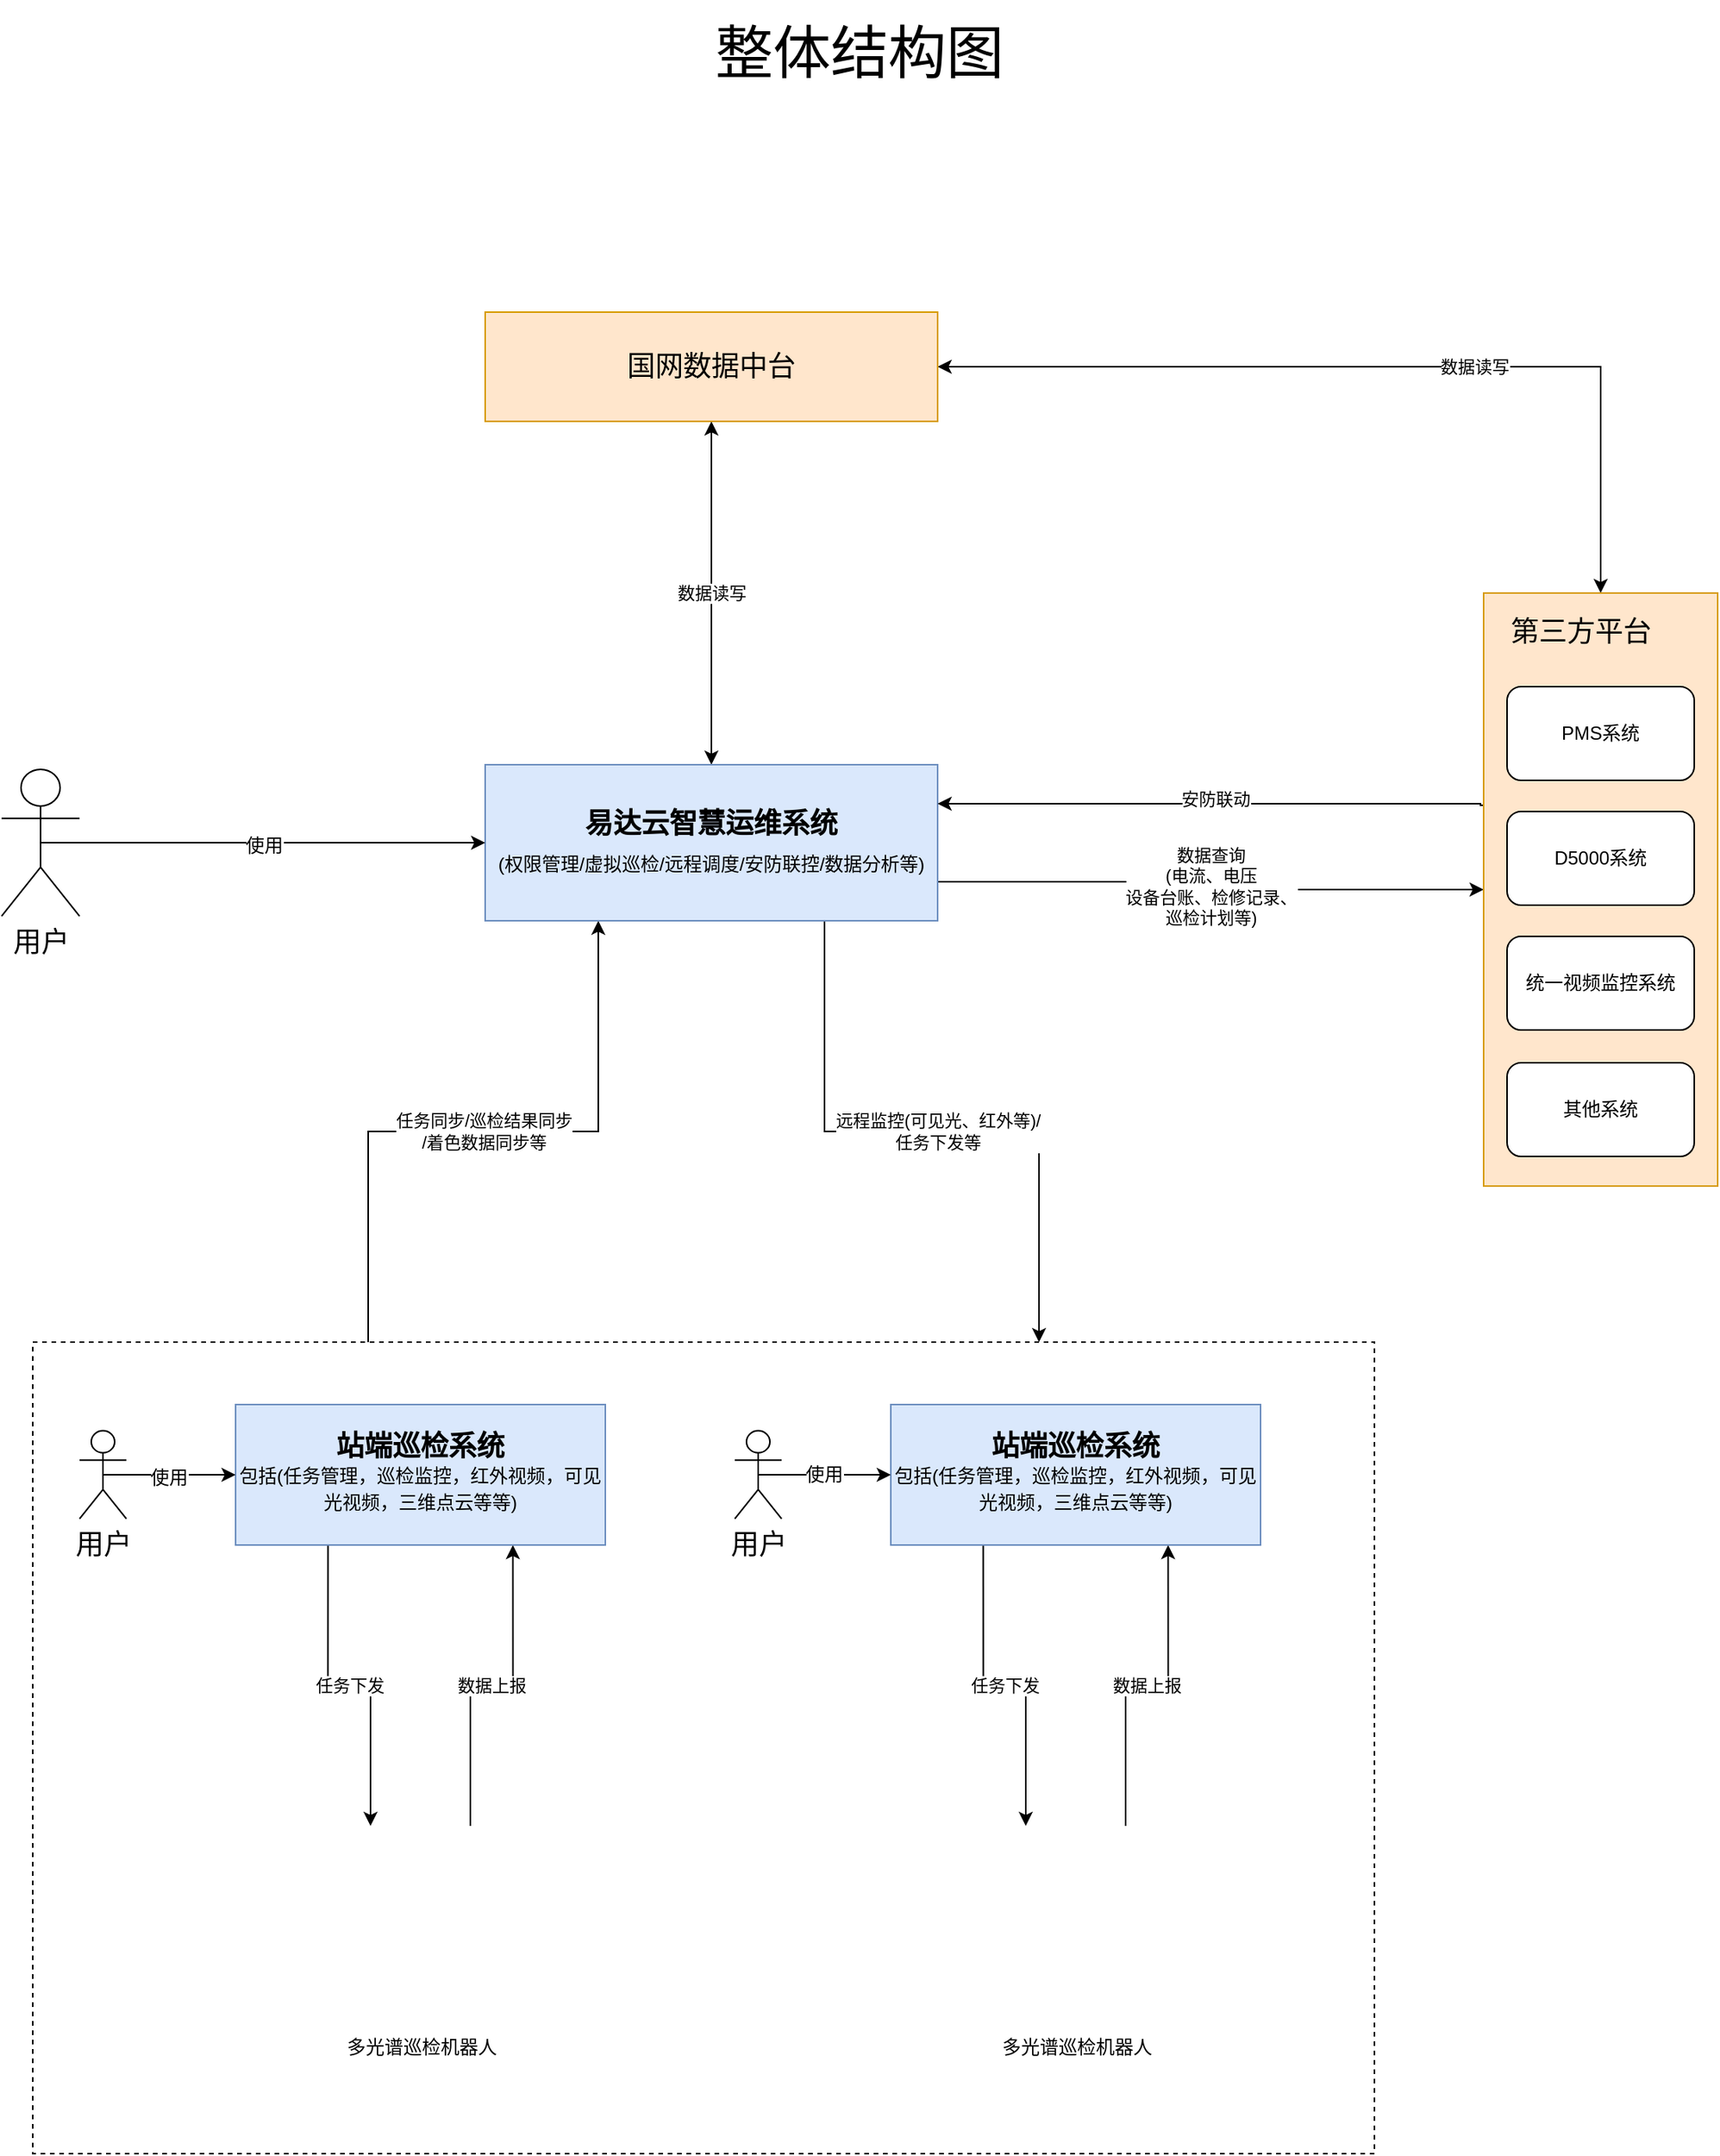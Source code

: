 <mxfile version="13.0.1" type="github">
  <diagram id="0OOSGcVvR7OFmxbcjkcZ" name="第 1 页">
    <mxGraphModel dx="3107" dy="1693" grid="1" gridSize="10" guides="1" tooltips="1" connect="1" arrows="1" fold="1" page="1" pageScale="1" pageWidth="700" pageHeight="1000" math="0" shadow="0">
      <root>
        <mxCell id="0" />
        <mxCell id="1" parent="0" />
        <mxCell id="Agbn1S0HxGMe0rHe034Y-35" value="任务同步/巡检结果同步&lt;br&gt;/着色数据同步等" style="edgeStyle=orthogonalEdgeStyle;rounded=0;orthogonalLoop=1;jettySize=auto;html=1;exitX=0.25;exitY=0;exitDx=0;exitDy=0;entryX=0.25;entryY=1;entryDx=0;entryDy=0;" edge="1" parent="1" source="Agbn1S0HxGMe0rHe034Y-32" target="Agbn1S0HxGMe0rHe034Y-31">
          <mxGeometry relative="1" as="geometry" />
        </mxCell>
        <mxCell id="Agbn1S0HxGMe0rHe034Y-32" value="" style="rounded=0;whiteSpace=wrap;html=1;dashed=1;" vertex="1" parent="1">
          <mxGeometry x="170" y="890" width="860" height="520" as="geometry" />
        </mxCell>
        <mxCell id="Agbn1S0HxGMe0rHe034Y-22" value="数据上报" style="edgeStyle=orthogonalEdgeStyle;rounded=0;orthogonalLoop=1;jettySize=auto;html=1;exitX=0.75;exitY=0;exitDx=0;exitDy=0;entryX=0.75;entryY=1;entryDx=0;entryDy=0;" edge="1" parent="1" source="Agbn1S0HxGMe0rHe034Y-16" target="Agbn1S0HxGMe0rHe034Y-17">
          <mxGeometry relative="1" as="geometry" />
        </mxCell>
        <mxCell id="Agbn1S0HxGMe0rHe034Y-16" value="多光谱巡检机器人" style="shape=image;html=1;verticalAlign=top;verticalLabelPosition=bottom;labelBackgroundColor=#ffffff;imageAspect=0;aspect=fixed;image=https://cdn2.iconfinder.com/data/icons/walle/128/basket_empty.png" vertex="1" parent="1">
          <mxGeometry x="354.5" y="1200" width="128" height="128" as="geometry" />
        </mxCell>
        <mxCell id="Agbn1S0HxGMe0rHe034Y-21" value="任务下发" style="edgeStyle=orthogonalEdgeStyle;rounded=0;orthogonalLoop=1;jettySize=auto;html=1;exitX=0.25;exitY=1;exitDx=0;exitDy=0;entryX=0.25;entryY=0;entryDx=0;entryDy=0;" edge="1" parent="1" source="Agbn1S0HxGMe0rHe034Y-17" target="Agbn1S0HxGMe0rHe034Y-16">
          <mxGeometry relative="1" as="geometry" />
        </mxCell>
        <mxCell id="Agbn1S0HxGMe0rHe034Y-17" value="&lt;p style=&quot;line-height: 140%&quot;&gt;&lt;b&gt;&lt;font style=&quot;font-size: 18px&quot;&gt;站端巡检系统&lt;/font&gt;&lt;/b&gt;&lt;br&gt;包括(任务管理，巡检监控，红外视频，可见光视频，三维点云等等)&lt;/p&gt;" style="rounded=0;whiteSpace=wrap;html=1;fillColor=#dae8fc;strokeColor=#6c8ebf;" vertex="1" parent="1">
          <mxGeometry x="300" y="930" width="237" height="90" as="geometry" />
        </mxCell>
        <mxCell id="Agbn1S0HxGMe0rHe034Y-36" style="edgeStyle=orthogonalEdgeStyle;rounded=0;orthogonalLoop=1;jettySize=auto;html=1;exitX=0.75;exitY=1;exitDx=0;exitDy=0;entryX=0.75;entryY=0;entryDx=0;entryDy=0;" edge="1" parent="1" source="Agbn1S0HxGMe0rHe034Y-31" target="Agbn1S0HxGMe0rHe034Y-32">
          <mxGeometry relative="1" as="geometry" />
        </mxCell>
        <mxCell id="Agbn1S0HxGMe0rHe034Y-37" value="远程监控(可见光、红外等)/&lt;br&gt;任务下发等" style="edgeLabel;html=1;align=center;verticalAlign=middle;resizable=0;points=[];" vertex="1" connectable="0" parent="Agbn1S0HxGMe0rHe034Y-36">
          <mxGeometry x="0.019" relative="1" as="geometry">
            <mxPoint as="offset" />
          </mxGeometry>
        </mxCell>
        <mxCell id="Agbn1S0HxGMe0rHe034Y-43" value="数据查询&lt;br&gt;(电流、电压&lt;br&gt;设备台账、检修记录、&lt;br&gt;巡检计划等)" style="edgeStyle=orthogonalEdgeStyle;rounded=0;orthogonalLoop=1;jettySize=auto;html=1;exitX=1;exitY=0.75;exitDx=0;exitDy=0;" edge="1" parent="1" source="Agbn1S0HxGMe0rHe034Y-31" target="Agbn1S0HxGMe0rHe034Y-38">
          <mxGeometry relative="1" as="geometry" />
        </mxCell>
        <mxCell id="Agbn1S0HxGMe0rHe034Y-52" value="数据读写" style="edgeStyle=orthogonalEdgeStyle;rounded=0;orthogonalLoop=1;jettySize=auto;html=1;exitX=0.5;exitY=0;exitDx=0;exitDy=0;startArrow=classic;startFill=1;" edge="1" parent="1" source="Agbn1S0HxGMe0rHe034Y-31" target="Agbn1S0HxGMe0rHe034Y-46">
          <mxGeometry relative="1" as="geometry" />
        </mxCell>
        <mxCell id="Agbn1S0HxGMe0rHe034Y-31" value="&lt;p style=&quot;line-height: 200%&quot;&gt;&lt;b&gt;&lt;font style=&quot;font-size: 18px&quot;&gt;易达云智慧运维系统&lt;/font&gt;&lt;/b&gt;&lt;br&gt;(权限管理/虚拟巡检/远程调度/安防联控/数据分析等)&lt;/p&gt;" style="rounded=0;whiteSpace=wrap;html=1;fillColor=#dae8fc;strokeColor=#6c8ebf;" vertex="1" parent="1">
          <mxGeometry x="460" y="520" width="290" height="100" as="geometry" />
        </mxCell>
        <mxCell id="Agbn1S0HxGMe0rHe034Y-44" style="edgeStyle=orthogonalEdgeStyle;rounded=0;orthogonalLoop=1;jettySize=auto;html=1;entryX=1;entryY=0.25;entryDx=0;entryDy=0;exitX=0.001;exitY=0.358;exitDx=0;exitDy=0;exitPerimeter=0;" edge="1" parent="1" source="Agbn1S0HxGMe0rHe034Y-38" target="Agbn1S0HxGMe0rHe034Y-31">
          <mxGeometry relative="1" as="geometry">
            <mxPoint x="1098" y="540" as="sourcePoint" />
            <Array as="points">
              <mxPoint x="1098" y="545" />
            </Array>
          </mxGeometry>
        </mxCell>
        <mxCell id="Agbn1S0HxGMe0rHe034Y-45" value="安防联动" style="edgeLabel;html=1;align=center;verticalAlign=middle;resizable=0;points=[];" vertex="1" connectable="0" parent="Agbn1S0HxGMe0rHe034Y-44">
          <mxGeometry x="-0.011" y="-3" relative="1" as="geometry">
            <mxPoint as="offset" />
          </mxGeometry>
        </mxCell>
        <mxCell id="Agbn1S0HxGMe0rHe034Y-50" style="edgeStyle=orthogonalEdgeStyle;rounded=0;orthogonalLoop=1;jettySize=auto;html=1;exitX=0.5;exitY=0;exitDx=0;exitDy=0;entryX=1;entryY=0.5;entryDx=0;entryDy=0;startArrow=classic;startFill=1;strokeWidth=1;" edge="1" parent="1" source="Agbn1S0HxGMe0rHe034Y-38" target="Agbn1S0HxGMe0rHe034Y-46">
          <mxGeometry relative="1" as="geometry" />
        </mxCell>
        <mxCell id="Agbn1S0HxGMe0rHe034Y-51" value="数据读写" style="edgeLabel;html=1;align=center;verticalAlign=middle;resizable=0;points=[];" vertex="1" connectable="0" parent="Agbn1S0HxGMe0rHe034Y-50">
          <mxGeometry x="-0.167" y="34" relative="1" as="geometry">
            <mxPoint x="11.18" y="-34.05" as="offset" />
          </mxGeometry>
        </mxCell>
        <mxCell id="Agbn1S0HxGMe0rHe034Y-38" value="" style="rounded=0;whiteSpace=wrap;html=1;fillColor=#ffe6cc;strokeColor=#d79b00;" vertex="1" parent="1">
          <mxGeometry x="1100" y="410" width="150" height="380" as="geometry" />
        </mxCell>
        <mxCell id="Agbn1S0HxGMe0rHe034Y-39" value="PMS系统" style="rounded=1;whiteSpace=wrap;html=1;" vertex="1" parent="1">
          <mxGeometry x="1115" y="470" width="120" height="60" as="geometry" />
        </mxCell>
        <mxCell id="Agbn1S0HxGMe0rHe034Y-40" value="D5000系统" style="rounded=1;whiteSpace=wrap;html=1;" vertex="1" parent="1">
          <mxGeometry x="1115" y="550" width="120" height="60" as="geometry" />
        </mxCell>
        <mxCell id="Agbn1S0HxGMe0rHe034Y-41" value="统一视频监控系统" style="rounded=1;whiteSpace=wrap;html=1;" vertex="1" parent="1">
          <mxGeometry x="1115" y="630" width="120" height="60" as="geometry" />
        </mxCell>
        <mxCell id="Agbn1S0HxGMe0rHe034Y-42" value="其他系统" style="rounded=1;whiteSpace=wrap;html=1;" vertex="1" parent="1">
          <mxGeometry x="1115" y="711" width="120" height="60" as="geometry" />
        </mxCell>
        <mxCell id="Agbn1S0HxGMe0rHe034Y-46" value="&lt;font style=&quot;font-size: 18px&quot;&gt;国网数据中台&lt;/font&gt;" style="rounded=0;whiteSpace=wrap;html=1;fillColor=#ffe6cc;strokeColor=#d79b00;" vertex="1" parent="1">
          <mxGeometry x="460" y="230" width="290" height="70" as="geometry" />
        </mxCell>
        <mxCell id="Agbn1S0HxGMe0rHe034Y-53" value="数据上报" style="edgeStyle=orthogonalEdgeStyle;rounded=0;orthogonalLoop=1;jettySize=auto;html=1;exitX=0.75;exitY=0;exitDx=0;exitDy=0;entryX=0.75;entryY=1;entryDx=0;entryDy=0;" edge="1" parent="1" source="Agbn1S0HxGMe0rHe034Y-54" target="Agbn1S0HxGMe0rHe034Y-56">
          <mxGeometry relative="1" as="geometry" />
        </mxCell>
        <mxCell id="Agbn1S0HxGMe0rHe034Y-54" value="多光谱巡检机器人" style="shape=image;html=1;verticalAlign=top;verticalLabelPosition=bottom;labelBackgroundColor=#ffffff;imageAspect=0;aspect=fixed;image=https://cdn2.iconfinder.com/data/icons/walle/128/basket_empty.png" vertex="1" parent="1">
          <mxGeometry x="774.5" y="1200" width="128" height="128" as="geometry" />
        </mxCell>
        <mxCell id="Agbn1S0HxGMe0rHe034Y-55" value="任务下发" style="edgeStyle=orthogonalEdgeStyle;rounded=0;orthogonalLoop=1;jettySize=auto;html=1;exitX=0.25;exitY=1;exitDx=0;exitDy=0;entryX=0.25;entryY=0;entryDx=0;entryDy=0;" edge="1" parent="1" source="Agbn1S0HxGMe0rHe034Y-56" target="Agbn1S0HxGMe0rHe034Y-54">
          <mxGeometry relative="1" as="geometry" />
        </mxCell>
        <mxCell id="Agbn1S0HxGMe0rHe034Y-56" value="&lt;p style=&quot;line-height: 140%&quot;&gt;&lt;b&gt;&lt;font style=&quot;font-size: 18px&quot;&gt;站端巡检系统&lt;/font&gt;&lt;/b&gt;&lt;br&gt;包括(任务管理，巡检监控，红外视频，可见光视频，三维点云等等)&lt;/p&gt;" style="rounded=0;whiteSpace=wrap;html=1;fillColor=#dae8fc;strokeColor=#6c8ebf;" vertex="1" parent="1">
          <mxGeometry x="720" y="930" width="237" height="90" as="geometry" />
        </mxCell>
        <mxCell id="Agbn1S0HxGMe0rHe034Y-57" value="第三方平台" style="text;html=1;strokeColor=none;fillColor=none;align=center;verticalAlign=middle;whiteSpace=wrap;rounded=0;fontSize=18;" vertex="1" parent="1">
          <mxGeometry x="1115" y="425" width="95" height="20" as="geometry" />
        </mxCell>
        <mxCell id="Agbn1S0HxGMe0rHe034Y-61" value="&lt;font style=&quot;font-size: 12px&quot;&gt;使用&lt;/font&gt;" style="edgeStyle=orthogonalEdgeStyle;rounded=0;orthogonalLoop=1;jettySize=auto;html=1;exitX=0.5;exitY=0.5;exitDx=0;exitDy=0;exitPerimeter=0;startArrow=none;startFill=0;strokeWidth=1;fontSize=18;" edge="1" parent="1" source="Agbn1S0HxGMe0rHe034Y-59" target="Agbn1S0HxGMe0rHe034Y-31">
          <mxGeometry relative="1" as="geometry" />
        </mxCell>
        <mxCell id="Agbn1S0HxGMe0rHe034Y-59" value="用户" style="shape=umlActor;verticalLabelPosition=bottom;labelBackgroundColor=#ffffff;verticalAlign=top;html=1;outlineConnect=0;fontSize=18;" vertex="1" parent="1">
          <mxGeometry x="150" y="522.94" width="50" height="94.12" as="geometry" />
        </mxCell>
        <mxCell id="Agbn1S0HxGMe0rHe034Y-63" value="&lt;font style=&quot;font-size: 12px&quot;&gt;使用&lt;/font&gt;" style="edgeStyle=orthogonalEdgeStyle;rounded=0;orthogonalLoop=1;jettySize=auto;html=1;exitX=0.5;exitY=0.5;exitDx=0;exitDy=0;exitPerimeter=0;entryX=0;entryY=0.5;entryDx=0;entryDy=0;startArrow=none;startFill=0;strokeWidth=1;fontSize=18;" edge="1" parent="1" source="Agbn1S0HxGMe0rHe034Y-62" target="Agbn1S0HxGMe0rHe034Y-17">
          <mxGeometry relative="1" as="geometry" />
        </mxCell>
        <mxCell id="Agbn1S0HxGMe0rHe034Y-62" value="用户" style="shape=umlActor;verticalLabelPosition=bottom;labelBackgroundColor=#ffffff;verticalAlign=top;html=1;outlineConnect=0;fontSize=18;" vertex="1" parent="1">
          <mxGeometry x="200" y="946.77" width="30" height="56.47" as="geometry" />
        </mxCell>
        <mxCell id="Agbn1S0HxGMe0rHe034Y-65" style="edgeStyle=orthogonalEdgeStyle;rounded=0;orthogonalLoop=1;jettySize=auto;html=1;exitX=0.5;exitY=0.5;exitDx=0;exitDy=0;exitPerimeter=0;startArrow=none;startFill=0;strokeWidth=1;fontSize=18;" edge="1" parent="1" source="Agbn1S0HxGMe0rHe034Y-64" target="Agbn1S0HxGMe0rHe034Y-56">
          <mxGeometry relative="1" as="geometry" />
        </mxCell>
        <mxCell id="Agbn1S0HxGMe0rHe034Y-66" value="使用" style="edgeLabel;html=1;align=center;verticalAlign=middle;resizable=0;points=[];fontSize=12;" vertex="1" connectable="0" parent="Agbn1S0HxGMe0rHe034Y-65">
          <mxGeometry x="-0.026" relative="1" as="geometry">
            <mxPoint as="offset" />
          </mxGeometry>
        </mxCell>
        <mxCell id="Agbn1S0HxGMe0rHe034Y-64" value="用户" style="shape=umlActor;verticalLabelPosition=bottom;labelBackgroundColor=#ffffff;verticalAlign=top;html=1;outlineConnect=0;fontSize=18;" vertex="1" parent="1">
          <mxGeometry x="620" y="946.77" width="30" height="56.47" as="geometry" />
        </mxCell>
        <mxCell id="Agbn1S0HxGMe0rHe034Y-70" value="整体结构图" style="text;html=1;strokeColor=none;fillColor=none;align=center;verticalAlign=middle;whiteSpace=wrap;rounded=0;dashed=1;fontSize=37;" vertex="1" parent="1">
          <mxGeometry x="430" y="30" width="540" height="70" as="geometry" />
        </mxCell>
      </root>
    </mxGraphModel>
  </diagram>
</mxfile>
